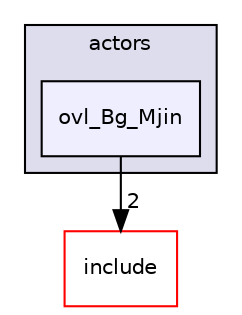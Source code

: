 digraph "src/overlays/actors/ovl_Bg_Mjin" {
  compound=true
  node [ fontsize="10", fontname="Helvetica"];
  edge [ labelfontsize="10", labelfontname="Helvetica"];
  subgraph clusterdir_e93473484be31ce7bcb356bd643a22f8 {
    graph [ bgcolor="#ddddee", pencolor="black", label="actors" fontname="Helvetica", fontsize="10", URL="dir_e93473484be31ce7bcb356bd643a22f8.html"]
  dir_9fa8f6ef38ea41cff233efe16b0caf16 [shape=box, label="ovl_Bg_Mjin", style="filled", fillcolor="#eeeeff", pencolor="black", URL="dir_9fa8f6ef38ea41cff233efe16b0caf16.html"];
  }
  dir_d44c64559bbebec7f509842c48db8b23 [shape=box label="include" fillcolor="white" style="filled" color="red" URL="dir_d44c64559bbebec7f509842c48db8b23.html"];
  dir_9fa8f6ef38ea41cff233efe16b0caf16->dir_d44c64559bbebec7f509842c48db8b23 [headlabel="2", labeldistance=1.5 headhref="dir_000087_000000.html"];
}
